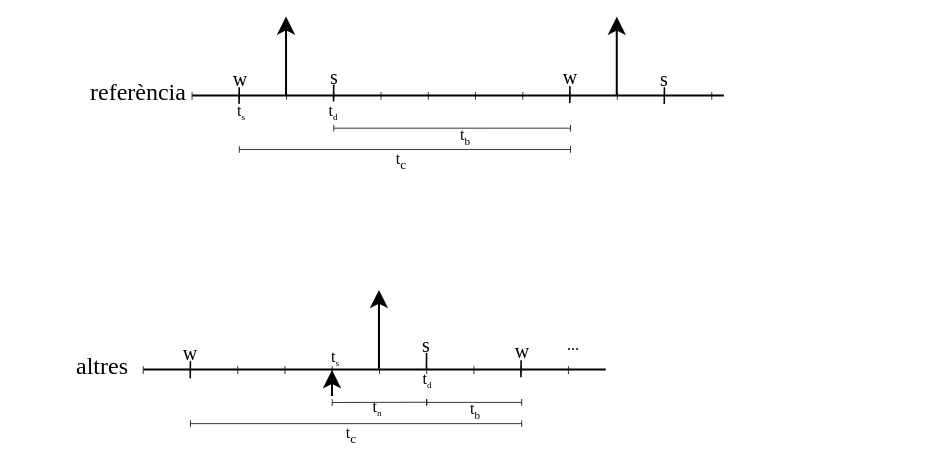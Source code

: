 <mxfile version="26.2.2">
  <diagram name="Page-1" id="Jf8Onb0qW9wNXdugvCzH">
    <mxGraphModel dx="323" dy="203" grid="1" gridSize="1.181" guides="1" tooltips="1" connect="1" arrows="1" fold="1" page="1" pageScale="1" pageWidth="827" pageHeight="1169" math="0" shadow="0">
      <root>
        <mxCell id="0" />
        <mxCell id="1" parent="0" />
        <mxCell id="hUq5879URfYA7uyrPW0G-2" value="" style="endArrow=none;html=1;rounded=0;endSize=5.905;startSize=5.905;" parent="1" edge="1">
          <mxGeometry width="50" height="50" relative="1" as="geometry">
            <mxPoint x="364.172" y="393.702" as="sourcePoint" />
            <mxPoint x="629.92" y="393.702" as="targetPoint" />
          </mxGeometry>
        </mxCell>
        <mxCell id="hUq5879URfYA7uyrPW0G-82" value="" style="group" parent="1" vertex="1" connectable="0">
          <mxGeometry x="292.913" y="391.731" width="212.601" height="16.27" as="geometry" />
        </mxCell>
        <mxCell id="hUq5879URfYA7uyrPW0G-75" value="" style="endArrow=none;html=1;rounded=0;startFill=0;entryX=0.501;entryY=0.769;entryDx=0;entryDy=0;entryPerimeter=0;strokeWidth=0.394;" parent="hUq5879URfYA7uyrPW0G-82" edge="1">
          <mxGeometry width="50" height="50" relative="1" as="geometry">
            <mxPoint x="70.87" y="3.937" as="sourcePoint" />
            <mxPoint x="70.871" as="targetPoint" />
          </mxGeometry>
        </mxCell>
        <mxCell id="hUq5879URfYA7uyrPW0G-76" value="" style="endArrow=none;html=1;rounded=0;startFill=0;entryX=0.501;entryY=0.769;entryDx=0;entryDy=0;entryPerimeter=0;strokeWidth=0.394;" parent="hUq5879URfYA7uyrPW0G-82" edge="1">
          <mxGeometry width="50" height="50" relative="1" as="geometry">
            <mxPoint x="94.49" y="3.937" as="sourcePoint" />
            <mxPoint x="94.491" as="targetPoint" />
          </mxGeometry>
        </mxCell>
        <mxCell id="hUq5879URfYA7uyrPW0G-77" value="" style="endArrow=none;html=1;rounded=0;startFill=0;entryX=0.501;entryY=0.769;entryDx=0;entryDy=0;entryPerimeter=0;strokeWidth=0.394;" parent="hUq5879URfYA7uyrPW0G-82" edge="1">
          <mxGeometry width="50" height="50" relative="1" as="geometry">
            <mxPoint x="118.11" y="3.937" as="sourcePoint" />
            <mxPoint x="118.111" as="targetPoint" />
          </mxGeometry>
        </mxCell>
        <mxCell id="hUq5879URfYA7uyrPW0G-78" value="" style="endArrow=none;html=1;rounded=0;startFill=0;entryX=0.501;entryY=0.769;entryDx=0;entryDy=0;entryPerimeter=0;strokeWidth=0.394;" parent="hUq5879URfYA7uyrPW0G-82" edge="1">
          <mxGeometry width="50" height="50" relative="1" as="geometry">
            <mxPoint x="141.73" y="3.937" as="sourcePoint" />
            <mxPoint x="141.731" as="targetPoint" />
          </mxGeometry>
        </mxCell>
        <mxCell id="hUq5879URfYA7uyrPW0G-79" value="" style="endArrow=none;html=1;rounded=0;startFill=0;entryX=0.501;entryY=0.769;entryDx=0;entryDy=0;entryPerimeter=0;strokeWidth=0.394;" parent="hUq5879URfYA7uyrPW0G-82" edge="1">
          <mxGeometry width="50" height="50" relative="1" as="geometry">
            <mxPoint x="165.35" y="3.937" as="sourcePoint" />
            <mxPoint x="165.351" as="targetPoint" />
          </mxGeometry>
        </mxCell>
        <mxCell id="hUq5879URfYA7uyrPW0G-80" value="" style="endArrow=none;html=1;rounded=0;startFill=0;entryX=0.501;entryY=0.769;entryDx=0;entryDy=0;entryPerimeter=0;strokeWidth=0.394;" parent="hUq5879URfYA7uyrPW0G-82" edge="1">
          <mxGeometry width="50" height="50" relative="1" as="geometry">
            <mxPoint x="212.6" y="3.937" as="sourcePoint" />
            <mxPoint x="212.601" as="targetPoint" />
          </mxGeometry>
        </mxCell>
        <mxCell id="hUq5879URfYA7uyrPW0G-81" value="" style="endArrow=none;html=1;rounded=0;startFill=0;entryX=0.501;entryY=0.769;entryDx=0;entryDy=0;entryPerimeter=0;strokeWidth=0.394;" parent="hUq5879URfYA7uyrPW0G-82" edge="1">
          <mxGeometry width="50" height="50" relative="1" as="geometry">
            <mxPoint x="188.98" y="3.937" as="sourcePoint" />
            <mxPoint x="188.981" as="targetPoint" />
          </mxGeometry>
        </mxCell>
        <mxCell id="hUq5879URfYA7uyrPW0G-21" value="referència" style="text;html=1;align=left;verticalAlign=middle;whiteSpace=wrap;rounded=0;fontFamily=computer modern;" parent="hUq5879URfYA7uyrPW0G-82" vertex="1">
          <mxGeometry x="17.72" y="-14.96" width="73" height="30" as="geometry" />
        </mxCell>
        <mxCell id="1srS321urq90cJeEKJrP-7" value="t&lt;span style=&quot;font-size: 5.556px;&quot;&gt;&lt;sub&gt;d&lt;/sub&gt;&lt;/span&gt;" style="edgeLabel;html=1;align=center;verticalAlign=middle;resizable=0;points=[];fontFamily=computer modern;fontSize=8;labelBackgroundColor=none;" vertex="1" connectable="0" parent="hUq5879URfYA7uyrPW0G-82">
          <mxGeometry x="140.549" y="9.837" as="geometry" />
        </mxCell>
        <mxCell id="1srS321urq90cJeEKJrP-18" value="t&lt;span style=&quot;font-size: 5.556px;&quot;&gt;&lt;sub&gt;s&lt;/sub&gt;&lt;/span&gt;" style="edgeLabel;html=1;align=center;verticalAlign=middle;resizable=0;points=[];fontFamily=computer modern;fontSize=8;labelBackgroundColor=none;" vertex="1" connectable="0" parent="hUq5879URfYA7uyrPW0G-82">
          <mxGeometry x="94.49" y="9.838" as="geometry" />
        </mxCell>
        <mxCell id="hUq5879URfYA7uyrPW0G-154" value="" style="group" parent="1" vertex="1" connectable="0">
          <mxGeometry x="382.678" y="382.007" width="15.354" height="15.354" as="geometry" />
        </mxCell>
        <mxCell id="hUq5879URfYA7uyrPW0G-155" value="w" style="text;html=1;align=center;verticalAlign=bottom;whiteSpace=wrap;rounded=0;fontFamily=computer modern;fontSize=10;spacing=0;" parent="hUq5879URfYA7uyrPW0G-154" vertex="1">
          <mxGeometry width="9.85" height="9.842" as="geometry" />
        </mxCell>
        <mxCell id="hUq5879URfYA7uyrPW0G-156" value="" style="endArrow=none;html=1;rounded=0;startFill=0;entryX=0.501;entryY=0.769;entryDx=0;entryDy=0;entryPerimeter=0;strokeWidth=0.787;" parent="hUq5879URfYA7uyrPW0G-154" target="hUq5879URfYA7uyrPW0G-155" edge="1">
          <mxGeometry width="50" height="50" relative="1" as="geometry">
            <mxPoint x="4.845" y="15.995" as="sourcePoint" />
            <mxPoint x="4.909" y="6.882" as="targetPoint" />
          </mxGeometry>
        </mxCell>
        <mxCell id="hUq5879URfYA7uyrPW0G-162" value="" style="endArrow=classic;html=1;rounded=0;curved=0;" parent="1" edge="1">
          <mxGeometry width="50" height="50" relative="1" as="geometry">
            <mxPoint x="411.019" y="393.609" as="sourcePoint" />
            <mxPoint x="411.019" y="354.239" as="targetPoint" />
          </mxGeometry>
        </mxCell>
        <mxCell id="hUq5879URfYA7uyrPW0G-174" value="" style="group" parent="1" vertex="1" connectable="0">
          <mxGeometry x="529.134" y="391.733" width="212.601" height="3.937" as="geometry" />
        </mxCell>
        <mxCell id="hUq5879URfYA7uyrPW0G-175" value="" style="endArrow=none;html=1;rounded=0;startFill=0;entryX=0.501;entryY=0.769;entryDx=0;entryDy=0;entryPerimeter=0;strokeWidth=0.394;" parent="hUq5879URfYA7uyrPW0G-174" edge="1">
          <mxGeometry width="50" height="50" relative="1" as="geometry">
            <mxPoint y="3.937" as="sourcePoint" />
            <mxPoint x="0.001" as="targetPoint" />
          </mxGeometry>
        </mxCell>
        <mxCell id="hUq5879URfYA7uyrPW0G-176" value="" style="endArrow=none;html=1;rounded=0;startFill=0;entryX=0.501;entryY=0.769;entryDx=0;entryDy=0;entryPerimeter=0;strokeWidth=0.394;" parent="hUq5879URfYA7uyrPW0G-174" edge="1">
          <mxGeometry width="50" height="50" relative="1" as="geometry">
            <mxPoint x="23.62" y="3.937" as="sourcePoint" />
            <mxPoint x="23.621" as="targetPoint" />
          </mxGeometry>
        </mxCell>
        <mxCell id="hUq5879URfYA7uyrPW0G-177" value="" style="endArrow=none;html=1;rounded=0;startFill=0;entryX=0.501;entryY=0.769;entryDx=0;entryDy=0;entryPerimeter=0;strokeWidth=0.394;" parent="hUq5879URfYA7uyrPW0G-174" edge="1">
          <mxGeometry width="50" height="50" relative="1" as="geometry">
            <mxPoint x="47.24" y="3.937" as="sourcePoint" />
            <mxPoint x="47.241" as="targetPoint" />
          </mxGeometry>
        </mxCell>
        <mxCell id="hUq5879URfYA7uyrPW0G-178" value="" style="endArrow=none;html=1;rounded=0;startFill=0;entryX=0.501;entryY=0.769;entryDx=0;entryDy=0;entryPerimeter=0;strokeWidth=0.394;" parent="hUq5879URfYA7uyrPW0G-174" edge="1">
          <mxGeometry width="50" height="50" relative="1" as="geometry">
            <mxPoint x="70.87" y="3.937" as="sourcePoint" />
            <mxPoint x="70.871" as="targetPoint" />
          </mxGeometry>
        </mxCell>
        <mxCell id="hUq5879URfYA7uyrPW0G-179" value="" style="endArrow=none;html=1;rounded=0;startFill=0;entryX=0.501;entryY=0.769;entryDx=0;entryDy=0;entryPerimeter=0;strokeWidth=0.394;" parent="hUq5879URfYA7uyrPW0G-174" edge="1">
          <mxGeometry width="50" height="50" relative="1" as="geometry">
            <mxPoint x="94.49" y="3.937" as="sourcePoint" />
            <mxPoint x="94.491" as="targetPoint" />
          </mxGeometry>
        </mxCell>
        <mxCell id="hUq5879URfYA7uyrPW0G-196" value="" style="group" parent="1" vertex="1" connectable="0">
          <mxGeometry x="429.916" y="380.709" width="10.236" height="15.354" as="geometry" />
        </mxCell>
        <mxCell id="hUq5879URfYA7uyrPW0G-197" value="s" style="text;html=1;align=center;verticalAlign=bottom;whiteSpace=wrap;rounded=0;fontFamily=computer modern;fontSize=10;spacing=0;" parent="hUq5879URfYA7uyrPW0G-196" vertex="1">
          <mxGeometry width="9.85" height="9.842" as="geometry" />
        </mxCell>
        <mxCell id="hUq5879URfYA7uyrPW0G-198" value="" style="endArrow=none;html=1;rounded=0;startFill=0;entryX=0.501;entryY=0.769;entryDx=0;entryDy=0;entryPerimeter=0;strokeWidth=0.787;" parent="hUq5879URfYA7uyrPW0G-196" target="hUq5879URfYA7uyrPW0G-197" edge="1">
          <mxGeometry width="50" height="50" relative="1" as="geometry">
            <mxPoint x="4.845" y="15.995" as="sourcePoint" />
            <mxPoint x="4.909" y="6.882" as="targetPoint" />
          </mxGeometry>
        </mxCell>
        <mxCell id="hUq5879URfYA7uyrPW0G-215" value="" style="endArrow=baseDash;html=1;rounded=0;startFill=0;startArrow=baseDash;endFill=0;strokeWidth=0.394;jumpSize=0;startSize=1.968;endSize=1.968;" parent="1" edge="1">
          <mxGeometry width="50" height="50" relative="1" as="geometry">
            <mxPoint x="387.399" y="420.474" as="sourcePoint" />
            <mxPoint x="553" y="420.472" as="targetPoint" />
          </mxGeometry>
        </mxCell>
        <mxCell id="hUq5879URfYA7uyrPW0G-216" value="t&lt;sub&gt;c&lt;/sub&gt;" style="edgeLabel;html=1;align=center;verticalAlign=middle;resizable=0;points=[];fontFamily=computer modern;fontSize=8;labelBackgroundColor=none;" parent="hUq5879URfYA7uyrPW0G-215" vertex="1" connectable="0">
          <mxGeometry x="0.315" relative="1" as="geometry">
            <mxPoint x="-29" y="5" as="offset" />
          </mxGeometry>
        </mxCell>
        <mxCell id="hUq5879URfYA7uyrPW0G-239" value="" style="group" parent="1" vertex="1" connectable="0">
          <mxGeometry x="595.278" y="382.009" width="10.236" height="15.354" as="geometry" />
        </mxCell>
        <mxCell id="hUq5879URfYA7uyrPW0G-240" value="s" style="text;html=1;align=center;verticalAlign=bottom;whiteSpace=wrap;rounded=0;fontFamily=computer modern;fontSize=10;spacing=0;" parent="hUq5879URfYA7uyrPW0G-239" vertex="1">
          <mxGeometry width="9.85" height="9.842" as="geometry" />
        </mxCell>
        <mxCell id="hUq5879URfYA7uyrPW0G-241" value="" style="endArrow=none;html=1;rounded=0;startFill=0;entryX=0.501;entryY=0.769;entryDx=0;entryDy=0;entryPerimeter=0;strokeWidth=0.787;" parent="hUq5879URfYA7uyrPW0G-239" target="hUq5879URfYA7uyrPW0G-240" edge="1">
          <mxGeometry width="50" height="50" relative="1" as="geometry">
            <mxPoint x="4.845" y="15.995" as="sourcePoint" />
            <mxPoint x="4.909" y="6.882" as="targetPoint" />
          </mxGeometry>
        </mxCell>
        <mxCell id="1srS321urq90cJeEKJrP-3" value="" style="endArrow=classic;html=1;rounded=0;curved=0;" edge="1" parent="1">
          <mxGeometry width="50" height="50" relative="1" as="geometry">
            <mxPoint x="576.38" y="393.7" as="sourcePoint" />
            <mxPoint x="576.38" y="354.33" as="targetPoint" />
          </mxGeometry>
        </mxCell>
        <mxCell id="1srS321urq90cJeEKJrP-4" value="" style="group" vertex="1" connectable="0" parent="1">
          <mxGeometry x="548.029" y="381.499" width="15.354" height="15.354" as="geometry" />
        </mxCell>
        <mxCell id="1srS321urq90cJeEKJrP-5" value="w" style="text;html=1;align=center;verticalAlign=bottom;whiteSpace=wrap;rounded=0;fontFamily=computer modern;fontSize=10;spacing=0;" vertex="1" parent="1srS321urq90cJeEKJrP-4">
          <mxGeometry width="9.85" height="9.842" as="geometry" />
        </mxCell>
        <mxCell id="1srS321urq90cJeEKJrP-6" value="" style="endArrow=none;html=1;rounded=0;startFill=0;entryX=0.501;entryY=0.769;entryDx=0;entryDy=0;entryPerimeter=0;strokeWidth=0.787;" edge="1" parent="1srS321urq90cJeEKJrP-4" target="1srS321urq90cJeEKJrP-5">
          <mxGeometry width="50" height="50" relative="1" as="geometry">
            <mxPoint x="4.845" y="15.995" as="sourcePoint" />
            <mxPoint x="4.909" y="6.882" as="targetPoint" />
          </mxGeometry>
        </mxCell>
        <mxCell id="1srS321urq90cJeEKJrP-19" value="" style="endArrow=baseDash;html=1;rounded=0;startFill=0;startArrow=baseDash;endFill=0;strokeWidth=0.394;jumpSize=0;startSize=1.968;endSize=1.968;" edge="1" parent="1">
          <mxGeometry width="50" height="50" relative="1" as="geometry">
            <mxPoint x="434.65" y="409.845" as="sourcePoint" />
            <mxPoint x="553" y="409.842" as="targetPoint" />
          </mxGeometry>
        </mxCell>
        <mxCell id="1srS321urq90cJeEKJrP-20" value="t&lt;span style=&quot;font-size: 6.667px;&quot;&gt;&lt;sub&gt;b&lt;/sub&gt;&lt;/span&gt;" style="edgeLabel;html=1;align=center;verticalAlign=middle;resizable=0;points=[];fontFamily=computer modern;fontSize=8;labelBackgroundColor=none;" vertex="1" connectable="0" parent="1srS321urq90cJeEKJrP-19">
          <mxGeometry x="0.315" relative="1" as="geometry">
            <mxPoint x="-13" y="4" as="offset" />
          </mxGeometry>
        </mxCell>
        <mxCell id="1srS321urq90cJeEKJrP-54" value="" style="endArrow=none;html=1;rounded=0;endSize=5.905;startSize=5.905;" edge="1" parent="1">
          <mxGeometry width="50" height="50" relative="1" as="geometry">
            <mxPoint x="339.764" y="530.804" as="sourcePoint" />
            <mxPoint x="570.865" y="530.804" as="targetPoint" />
          </mxGeometry>
        </mxCell>
        <mxCell id="1srS321urq90cJeEKJrP-55" value="" style="group" vertex="1" connectable="0" parent="1">
          <mxGeometry x="268.504" y="528.833" width="212.601" height="16.27" as="geometry" />
        </mxCell>
        <mxCell id="1srS321urq90cJeEKJrP-56" value="" style="endArrow=none;html=1;rounded=0;startFill=0;entryX=0.501;entryY=0.769;entryDx=0;entryDy=0;entryPerimeter=0;strokeWidth=0.394;" edge="1" parent="1srS321urq90cJeEKJrP-55">
          <mxGeometry width="50" height="50" relative="1" as="geometry">
            <mxPoint x="70.87" y="3.937" as="sourcePoint" />
            <mxPoint x="70.871" as="targetPoint" />
          </mxGeometry>
        </mxCell>
        <mxCell id="1srS321urq90cJeEKJrP-57" value="" style="endArrow=none;html=1;rounded=0;startFill=0;entryX=0.501;entryY=0.769;entryDx=0;entryDy=0;entryPerimeter=0;strokeWidth=0.394;" edge="1" parent="1srS321urq90cJeEKJrP-55">
          <mxGeometry width="50" height="50" relative="1" as="geometry">
            <mxPoint x="94.49" y="3.937" as="sourcePoint" />
            <mxPoint x="94.491" as="targetPoint" />
          </mxGeometry>
        </mxCell>
        <mxCell id="1srS321urq90cJeEKJrP-58" value="" style="endArrow=none;html=1;rounded=0;startFill=0;entryX=0.501;entryY=0.769;entryDx=0;entryDy=0;entryPerimeter=0;strokeWidth=0.394;" edge="1" parent="1srS321urq90cJeEKJrP-55">
          <mxGeometry width="50" height="50" relative="1" as="geometry">
            <mxPoint x="118.11" y="3.937" as="sourcePoint" />
            <mxPoint x="118.111" as="targetPoint" />
          </mxGeometry>
        </mxCell>
        <mxCell id="1srS321urq90cJeEKJrP-59" value="" style="endArrow=none;html=1;rounded=0;startFill=0;entryX=0.501;entryY=0.769;entryDx=0;entryDy=0;entryPerimeter=0;strokeWidth=0.394;" edge="1" parent="1srS321urq90cJeEKJrP-55">
          <mxGeometry width="50" height="50" relative="1" as="geometry">
            <mxPoint x="141.73" y="3.937" as="sourcePoint" />
            <mxPoint x="141.731" as="targetPoint" />
          </mxGeometry>
        </mxCell>
        <mxCell id="1srS321urq90cJeEKJrP-60" value="" style="endArrow=none;html=1;rounded=0;startFill=0;entryX=0.501;entryY=0.769;entryDx=0;entryDy=0;entryPerimeter=0;strokeWidth=0.394;" edge="1" parent="1srS321urq90cJeEKJrP-55">
          <mxGeometry width="50" height="50" relative="1" as="geometry">
            <mxPoint x="165.35" y="3.937" as="sourcePoint" />
            <mxPoint x="165.351" as="targetPoint" />
          </mxGeometry>
        </mxCell>
        <mxCell id="1srS321urq90cJeEKJrP-61" value="" style="endArrow=none;html=1;rounded=0;startFill=0;entryX=0.501;entryY=0.769;entryDx=0;entryDy=0;entryPerimeter=0;strokeWidth=0.394;" edge="1" parent="1srS321urq90cJeEKJrP-55">
          <mxGeometry width="50" height="50" relative="1" as="geometry">
            <mxPoint x="212.6" y="3.937" as="sourcePoint" />
            <mxPoint x="212.601" as="targetPoint" />
          </mxGeometry>
        </mxCell>
        <mxCell id="1srS321urq90cJeEKJrP-62" value="" style="endArrow=none;html=1;rounded=0;startFill=0;entryX=0.501;entryY=0.769;entryDx=0;entryDy=0;entryPerimeter=0;strokeWidth=0.394;" edge="1" parent="1srS321urq90cJeEKJrP-55">
          <mxGeometry width="50" height="50" relative="1" as="geometry">
            <mxPoint x="188.98" y="3.937" as="sourcePoint" />
            <mxPoint x="188.981" as="targetPoint" />
          </mxGeometry>
        </mxCell>
        <mxCell id="1srS321urq90cJeEKJrP-63" value="altres" style="text;html=1;align=left;verticalAlign=middle;whiteSpace=wrap;rounded=0;fontFamily=computer modern;" vertex="1" parent="1srS321urq90cJeEKJrP-55">
          <mxGeometry x="35.43" y="-14.96" width="55.29" height="30" as="geometry" />
        </mxCell>
        <mxCell id="1srS321urq90cJeEKJrP-66" value="" style="group" vertex="1" connectable="0" parent="1">
          <mxGeometry x="358.269" y="519.109" width="15.354" height="15.354" as="geometry" />
        </mxCell>
        <mxCell id="1srS321urq90cJeEKJrP-67" value="w" style="text;html=1;align=center;verticalAlign=bottom;whiteSpace=wrap;rounded=0;fontFamily=computer modern;fontSize=10;spacing=0;" vertex="1" parent="1srS321urq90cJeEKJrP-66">
          <mxGeometry width="9.85" height="9.842" as="geometry" />
        </mxCell>
        <mxCell id="1srS321urq90cJeEKJrP-68" value="" style="endArrow=none;html=1;rounded=0;startFill=0;entryX=0.501;entryY=0.769;entryDx=0;entryDy=0;entryPerimeter=0;strokeWidth=0.787;" edge="1" parent="1srS321urq90cJeEKJrP-66" target="1srS321urq90cJeEKJrP-67">
          <mxGeometry width="50" height="50" relative="1" as="geometry">
            <mxPoint x="4.845" y="15.995" as="sourcePoint" />
            <mxPoint x="4.909" y="6.882" as="targetPoint" />
          </mxGeometry>
        </mxCell>
        <mxCell id="1srS321urq90cJeEKJrP-69" value="" style="endArrow=classic;html=1;rounded=0;curved=0;" edge="1" parent="1">
          <mxGeometry width="50" height="50" relative="1" as="geometry">
            <mxPoint x="457.479" y="530.31" as="sourcePoint" />
            <mxPoint x="457.479" y="490.94" as="targetPoint" />
          </mxGeometry>
        </mxCell>
        <mxCell id="1srS321urq90cJeEKJrP-70" value="" style="endArrow=none;html=1;rounded=0;startFill=0;entryX=0.501;entryY=0.769;entryDx=0;entryDy=0;entryPerimeter=0;strokeWidth=0.394;" edge="1" parent="1">
          <mxGeometry width="50" height="50" relative="1" as="geometry">
            <mxPoint x="504.725" y="532.771" as="sourcePoint" />
            <mxPoint x="504.726" y="528.834" as="targetPoint" />
          </mxGeometry>
        </mxCell>
        <mxCell id="1srS321urq90cJeEKJrP-71" value="" style="endArrow=none;html=1;rounded=0;startFill=0;entryX=0.501;entryY=0.769;entryDx=0;entryDy=0;entryPerimeter=0;strokeWidth=0.394;" edge="1" parent="1">
          <mxGeometry width="50" height="50" relative="1" as="geometry">
            <mxPoint x="528.345" y="532.771" as="sourcePoint" />
            <mxPoint x="528.346" y="528.834" as="targetPoint" />
          </mxGeometry>
        </mxCell>
        <mxCell id="1srS321urq90cJeEKJrP-72" value="" style="endArrow=none;html=1;rounded=0;startFill=0;entryX=0.501;entryY=0.769;entryDx=0;entryDy=0;entryPerimeter=0;strokeWidth=0.394;" edge="1" parent="1">
          <mxGeometry width="50" height="50" relative="1" as="geometry">
            <mxPoint x="551.965" y="532.771" as="sourcePoint" />
            <mxPoint x="551.966" y="528.834" as="targetPoint" />
          </mxGeometry>
        </mxCell>
        <mxCell id="1srS321urq90cJeEKJrP-75" value="" style="group" vertex="1" connectable="0" parent="1">
          <mxGeometry x="476.377" y="514.96" width="10.236" height="15.354" as="geometry" />
        </mxCell>
        <mxCell id="1srS321urq90cJeEKJrP-76" value="s" style="text;html=1;align=center;verticalAlign=bottom;whiteSpace=wrap;rounded=0;fontFamily=computer modern;fontSize=10;spacing=0;" vertex="1" parent="1srS321urq90cJeEKJrP-75">
          <mxGeometry width="9.85" height="9.842" as="geometry" />
        </mxCell>
        <mxCell id="1srS321urq90cJeEKJrP-77" value="" style="endArrow=none;html=1;rounded=0;startFill=0;entryX=0.501;entryY=0.769;entryDx=0;entryDy=0;entryPerimeter=0;strokeWidth=0.787;" edge="1" parent="1srS321urq90cJeEKJrP-75" target="1srS321urq90cJeEKJrP-76">
          <mxGeometry width="50" height="50" relative="1" as="geometry">
            <mxPoint x="4.845" y="15.995" as="sourcePoint" />
            <mxPoint x="4.909" y="6.882" as="targetPoint" />
          </mxGeometry>
        </mxCell>
        <mxCell id="1srS321urq90cJeEKJrP-78" value="" style="endArrow=baseDash;html=1;rounded=0;startFill=0;startArrow=baseDash;endFill=0;strokeWidth=0.394;jumpSize=0;startSize=1.968;endSize=1.968;" edge="1" parent="1">
          <mxGeometry width="50" height="50" relative="1" as="geometry">
            <mxPoint x="362.99" y="557.575" as="sourcePoint" />
            <mxPoint x="528.591" y="557.573" as="targetPoint" />
          </mxGeometry>
        </mxCell>
        <mxCell id="1srS321urq90cJeEKJrP-79" value="t&lt;sub&gt;c&lt;/sub&gt;" style="edgeLabel;html=1;align=center;verticalAlign=middle;resizable=0;points=[];fontFamily=computer modern;fontSize=8;labelBackgroundColor=none;" vertex="1" connectable="0" parent="1srS321urq90cJeEKJrP-78">
          <mxGeometry x="0.315" relative="1" as="geometry">
            <mxPoint x="-29" y="5" as="offset" />
          </mxGeometry>
        </mxCell>
        <mxCell id="1srS321urq90cJeEKJrP-84" value="" style="group" vertex="1" connectable="0" parent="1">
          <mxGeometry x="523.621" y="518.6" width="15.354" height="15.354" as="geometry" />
        </mxCell>
        <mxCell id="1srS321urq90cJeEKJrP-85" value="w" style="text;html=1;align=center;verticalAlign=bottom;whiteSpace=wrap;rounded=0;fontFamily=computer modern;fontSize=10;spacing=0;" vertex="1" parent="1srS321urq90cJeEKJrP-84">
          <mxGeometry width="9.85" height="9.842" as="geometry" />
        </mxCell>
        <mxCell id="1srS321urq90cJeEKJrP-86" value="" style="endArrow=none;html=1;rounded=0;startFill=0;entryX=0.501;entryY=0.769;entryDx=0;entryDy=0;entryPerimeter=0;strokeWidth=0.787;" edge="1" parent="1srS321urq90cJeEKJrP-84" target="1srS321urq90cJeEKJrP-85">
          <mxGeometry width="50" height="50" relative="1" as="geometry">
            <mxPoint x="4.845" y="15.995" as="sourcePoint" />
            <mxPoint x="4.909" y="6.882" as="targetPoint" />
          </mxGeometry>
        </mxCell>
        <mxCell id="1srS321urq90cJeEKJrP-87" value="" style="endArrow=baseDash;html=1;rounded=0;startFill=0;startArrow=baseDash;endFill=0;strokeWidth=0.394;jumpSize=0;startSize=1.968;endSize=1.968;" edge="1" parent="1">
          <mxGeometry width="50" height="50" relative="1" as="geometry">
            <mxPoint x="481.101" y="546.946" as="sourcePoint" />
            <mxPoint x="528.591" y="546.943" as="targetPoint" />
          </mxGeometry>
        </mxCell>
        <mxCell id="1srS321urq90cJeEKJrP-88" value="t&lt;span style=&quot;font-size: 6.667px;&quot;&gt;&lt;sub&gt;b&lt;/sub&gt;&lt;/span&gt;" style="edgeLabel;html=1;align=center;verticalAlign=middle;resizable=0;points=[];fontFamily=computer modern;fontSize=8;labelBackgroundColor=none;" vertex="1" connectable="0" parent="1srS321urq90cJeEKJrP-87">
          <mxGeometry x="0.315" relative="1" as="geometry">
            <mxPoint x="-7" y="4" as="offset" />
          </mxGeometry>
        </mxCell>
        <mxCell id="1srS321urq90cJeEKJrP-64" value="t&lt;span style=&quot;font-size: 5.556px;&quot;&gt;&lt;sub&gt;d&lt;/sub&gt;&lt;/span&gt;" style="edgeLabel;html=1;align=center;verticalAlign=middle;resizable=0;points=[];fontFamily=computer modern;fontSize=8;labelBackgroundColor=none;" vertex="1" connectable="0" parent="1">
          <mxGeometry x="481.103" y="536.219" as="geometry" />
        </mxCell>
        <mxCell id="1srS321urq90cJeEKJrP-114" value="" style="endArrow=baseDash;html=1;rounded=0;startFill=0;startArrow=baseDash;endFill=0;strokeWidth=0.394;jumpSize=0;startSize=1.968;endSize=1.968;" edge="1" parent="1">
          <mxGeometry width="50" height="50" relative="1" as="geometry">
            <mxPoint x="433.857" y="547" as="sourcePoint" />
            <mxPoint x="481.101" y="546.854" as="targetPoint" />
          </mxGeometry>
        </mxCell>
        <mxCell id="1srS321urq90cJeEKJrP-115" value="t&lt;span style=&quot;font-size: 5.556px;&quot;&gt;&lt;sub&gt;n&lt;/sub&gt;&lt;/span&gt;" style="edgeLabel;html=1;align=center;verticalAlign=middle;resizable=0;points=[];fontFamily=computer modern;fontSize=8;labelBackgroundColor=none;" vertex="1" connectable="0" parent="1srS321urq90cJeEKJrP-114">
          <mxGeometry x="0.315" relative="1" as="geometry">
            <mxPoint x="-9" y="3" as="offset" />
          </mxGeometry>
        </mxCell>
        <mxCell id="1srS321urq90cJeEKJrP-116" value="" style="endArrow=classic;html=1;rounded=0;curved=0;" edge="1" parent="1">
          <mxGeometry width="50" height="50" relative="1" as="geometry">
            <mxPoint x="434" y="544" as="sourcePoint" />
            <mxPoint x="434.0" y="531.001" as="targetPoint" />
          </mxGeometry>
        </mxCell>
        <mxCell id="1srS321urq90cJeEKJrP-65" value="t&lt;span style=&quot;font-size: 5.556px;&quot;&gt;&lt;sub&gt;s&lt;/sub&gt;&lt;/span&gt;" style="edgeLabel;html=1;align=center;verticalAlign=middle;resizable=0;points=[];fontFamily=computer modern;fontSize=8;labelBackgroundColor=none;" vertex="1" connectable="0" parent="1">
          <mxGeometry x="434.644" y="524.411" as="geometry" />
        </mxCell>
        <mxCell id="1srS321urq90cJeEKJrP-120" value="..." style="edgeLabel;html=1;align=center;verticalAlign=middle;resizable=0;points=[];fontFamily=computer modern;fontSize=8;labelBackgroundColor=none;" vertex="1" connectable="0" parent="1">
          <mxGeometry x="553.934" y="517.321" as="geometry" />
        </mxCell>
      </root>
    </mxGraphModel>
  </diagram>
</mxfile>
